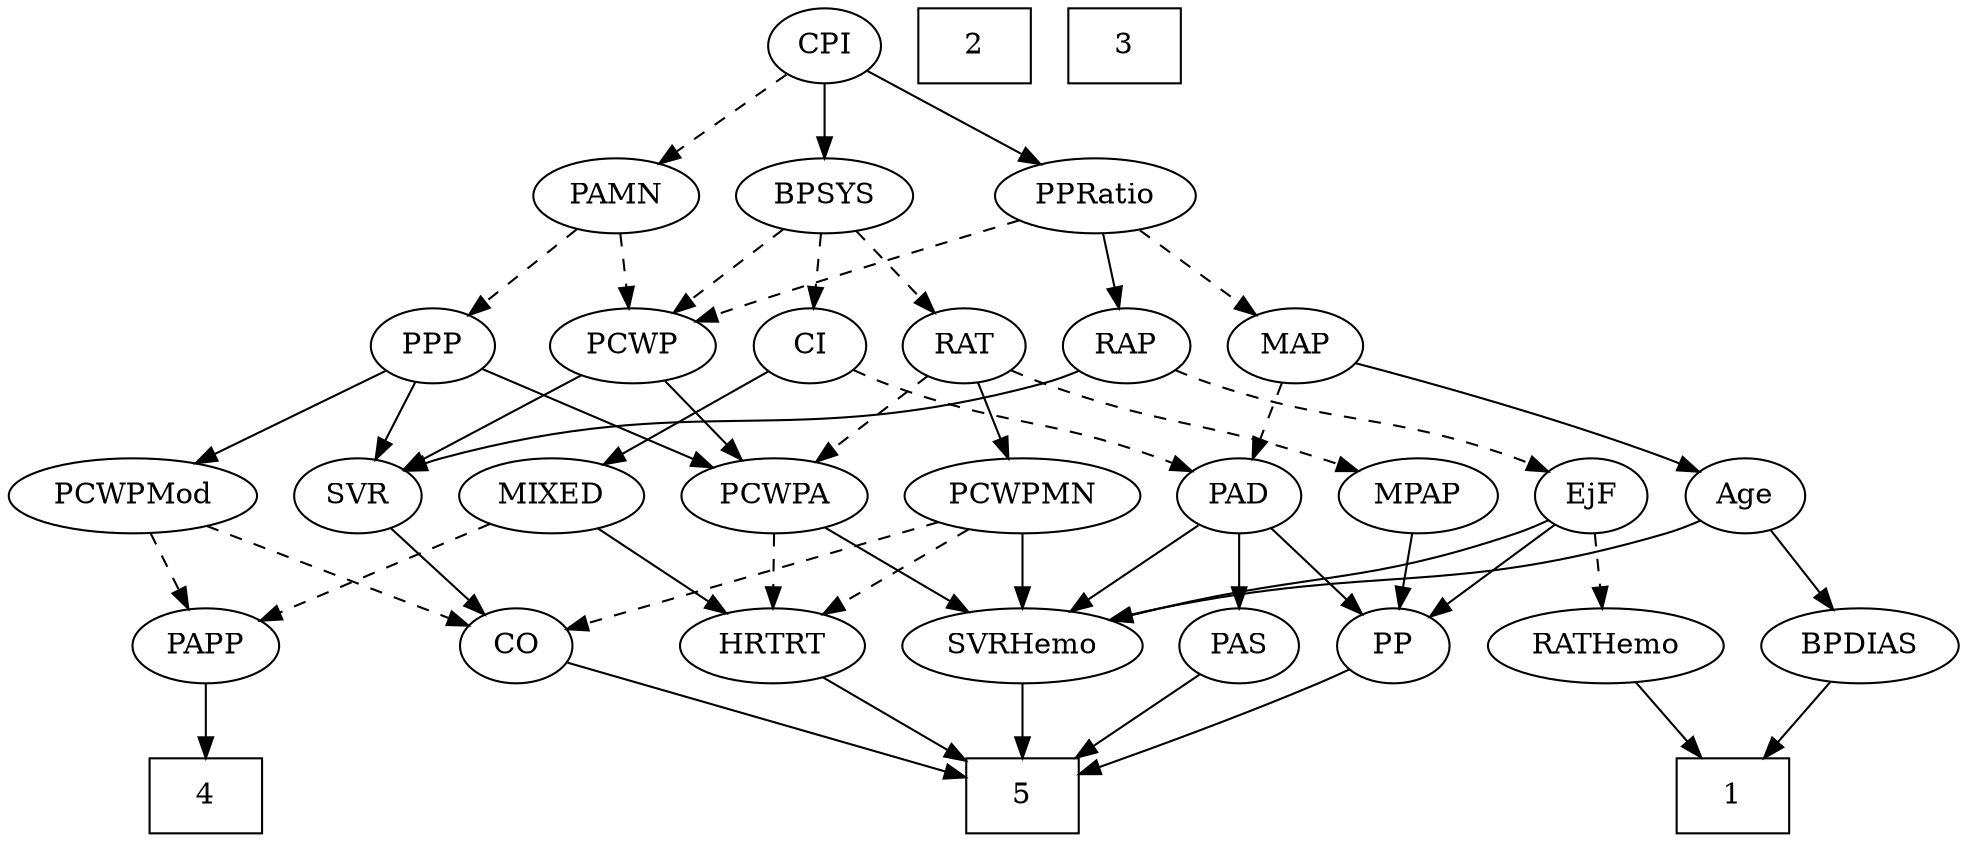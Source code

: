 strict digraph {
	graph [bb="0,0,861.54,396"];
	node [label="\N"];
	1	[height=0.5,
		pos="97.246,18",
		shape=box,
		width=0.75];
	2	[height=0.5,
		pos="503.25,378",
		shape=box,
		width=0.75];
	3	[height=0.5,
		pos="575.25,378",
		shape=box,
		width=0.75];
	4	[height=0.5,
		pos="766.25,18",
		shape=box,
		width=0.75];
	5	[height=0.5,
		pos="413.25,18",
		shape=box,
		width=0.75];
	Age	[height=0.5,
		pos="84.246,162",
		width=0.75];
	SVRHemo	[height=0.5,
		pos="413.25,90",
		width=1.3902];
	Age -> SVRHemo	[pos="e,376.61,102.34 104.78,150.06 109.74,147.77 115.09,145.58 120.25,144 220.87,113.21 251.48,130.61 354.25,108 358.35,107.1 362.58,\
106.07 366.81,104.98",
		style=solid];
	BPDIAS	[height=0.5,
		pos="42.246,90",
		width=1.1735];
	Age -> BPDIAS	[pos="e,52.325,107.8 74.716,145.12 69.654,136.68 63.309,126.1 57.574,116.55",
		style=solid];
	EjF	[height=0.5,
		pos="156.25,162",
		width=0.75];
	RATHemo	[height=0.5,
		pos="152.25,90",
		width=1.3721];
	EjF -> RATHemo	[pos="e,153.22,108.1 155.26,143.7 154.82,135.98 154.29,126.71 153.8,118.11",
		style=dashed];
	EjF -> SVRHemo	[pos="e,375.89,102.14 176.86,150.31 181.81,148.01 187.15,145.75 192.25,144 262.02,120.11 282.78,126.22 354.25,108 358.09,107.02 362.06,\
105.97 366.04,104.88",
		style=solid];
	PP	[height=0.5,
		pos="246.25,90",
		width=0.75];
	EjF -> PP	[pos="e,229.39,104.11 173.17,147.83 186.75,137.27 206,122.3 221.34,110.37",
		style=solid];
	RAP	[height=0.5,
		pos="341.25,234",
		width=0.77632];
	RAP -> EjF	[pos="e,177.36,173.54 319.75,222.28 315.02,220.08 310.01,217.87 305.25,216 256.2,196.7 241.3,199.3 192.25,180 190.41,179.28 188.54,178.51 \
186.66,177.71",
		style=dashed];
	SVR	[height=0.5,
		pos="393.25,162",
		width=0.77632];
	RAP -> SVR	[pos="e,381.74,178.49 352.79,217.46 359.52,208.4 368.15,196.79 375.71,186.61",
		style=solid];
	MIXED	[height=0.5,
		pos="821.25,162",
		width=1.1193];
	PAPP	[height=0.5,
		pos="766.25,90",
		width=0.88464];
	MIXED -> PAPP	[pos="e,778.56,106.67 808.49,144.76 801.45,135.8 792.58,124.51 784.78,114.59",
		style=dashed];
	HRTRT	[height=0.5,
		pos="596.25,90",
		width=1.1013];
	MIXED -> HRTRT	[pos="e,628.81,100.37 790.73,150.19 784.62,148.09 778.24,145.94 772.25,144 726.74,129.26 674.18,113.61 638.43,103.17",
		style=solid];
	MPAP	[height=0.5,
		pos="236.25,162",
		width=0.97491];
	MPAP -> PP	[pos="e,243.8,108.1 238.72,143.7 239.82,135.98 241.14,126.71 242.37,118.11",
		style=solid];
	BPSYS	[height=0.5,
		pos="523.25,306",
		width=1.0471];
	RAT	[height=0.5,
		pos="508.25,234",
		width=0.75827];
	BPSYS -> RAT	[pos="e,511.95,252.28 519.62,288.05 517.95,280.26 515.92,270.82 514.05,262.08",
		style=dashed];
	PCWP	[height=0.5,
		pos="428.25,234",
		width=0.97491];
	BPSYS -> PCWP	[pos="e,447.58,249.25 503.56,290.5 489.71,280.29 470.99,266.5 455.68,255.22",
		style=dashed];
	CI	[height=0.5,
		pos="652.25,234",
		width=0.75];
	BPSYS -> CI	[pos="e,631.81,246.09 547.21,292 568.6,280.39 599.99,263.36 622.88,250.93",
		style=dashed];
	PAD	[height=0.5,
		pos="318.25,162",
		width=0.79437];
	PAS	[height=0.5,
		pos="318.25,90",
		width=0.75];
	PAD -> PAS	[pos="e,318.25,108.1 318.25,143.7 318.25,135.98 318.25,126.71 318.25,118.11",
		style=solid];
	PAD -> SVRHemo	[pos="e,392.14,106.55 336.12,147.83 349.54,137.94 368.22,124.18 383.83,112.67",
		style=solid];
	PAD -> PP	[pos="e,261.15,105.49 303.33,146.5 293.29,136.73 279.87,123.69 268.57,112.7",
		style=solid];
	CO	[height=0.5,
		pos="508.25,90",
		width=0.75];
	CO -> 5	[pos="e,436.65,36.242 490.82,76.161 477.99,66.703 460.17,53.578 444.85,42.289",
		style=solid];
	PAS -> 5	[pos="e,389.85,36.242 335.67,76.161 348.51,66.703 366.32,53.578 381.64,42.289",
		style=solid];
	PAMN	[height=0.5,
		pos="431.25,306",
		width=1.011];
	PPP	[height=0.5,
		pos="580.25,234",
		width=0.75];
	PAMN -> PPP	[pos="e,558.93,245.08 456.84,293.02 479.75,282.29 514.25,266.12 544.25,252 546.03,251.16 547.86,250.3 549.71,249.43",
		style=dashed];
	PAMN -> PCWP	[pos="e,428.98,252.1 430.5,287.7 430.17,279.98 429.78,270.71 429.41,262.11",
		style=dashed];
	RATHemo -> 1	[pos="e,110.95,36.447 139.21,72.411 132.63,64.031 124.5,53.682 117.15,44.332",
		style=solid];
	CPI	[height=0.5,
		pos="431.25,378",
		width=0.75];
	CPI -> BPSYS	[pos="e,504.11,321.56 448.55,363.83 461.9,353.68 480.62,339.43 495.98,327.74",
		style=solid];
	CPI -> PAMN	[pos="e,431.25,324.1 431.25,359.7 431.25,351.98 431.25,342.71 431.25,334.11",
		style=dashed];
	PPRatio	[height=0.5,
		pos="337.25,306",
		width=1.1013];
	CPI -> PPRatio	[pos="e,357.13,321.8 413.57,363.83 400.01,353.74 381.05,339.62 365.41,327.98",
		style=solid];
	RAT -> MPAP	[pos="e,262.5,174.05 487.29,222.01 482.45,219.77 477.24,217.62 472.25,216 389.65,189.24 363.76,203.74 280.25,180 277.6,179.25 274.9,178.4 \
272.2,177.5",
		style=dashed];
	PCWPA	[height=0.5,
		pos="599.25,162",
		width=1.1555];
	RAT -> PCWPA	[pos="e,579.68,178.05 525.36,219.83 538.39,209.81 556.6,195.81 571.68,184.21",
		style=dashed];
	PCWPMN	[height=0.5,
		pos="489.25,162",
		width=1.3902];
	RAT -> PCWPMN	[pos="e,493.94,180.28 503.65,216.05 501.53,208.26 498.97,198.82 496.6,190.08",
		style=solid];
	SVR -> CO	[pos="e,488.74,102.88 413.02,148.97 431.48,137.73 459.23,120.84 480.02,108.18",
		style=solid];
	PCWPMod	[height=0.5,
		pos="711.25,162",
		width=1.4443];
	PCWPMod -> CO	[pos="e,529.95,100.91 672.77,149.74 639.3,139.66 589.64,124.05 547.25,108 544.68,107.03 542.04,105.98 539.39,104.9",
		style=dashed];
	PCWPMod -> PAPP	[pos="e,753.68,106.99 724.28,144.41 731.16,135.66 739.73,124.75 747.32,115.08",
		style=dashed];
	PCWPA -> SVRHemo	[pos="e,446.68,103.58 568.95,149.6 538.27,138.05 490.56,120.1 456.04,107.1",
		style=solid];
	PCWPA -> HRTRT	[pos="e,596.98,108.1 598.5,143.7 598.17,135.98 597.78,126.71 597.41,118.11",
		style=dashed];
	PCWPMN -> CO	[pos="e,503.69,107.79 493.85,144.05 495.99,136.14 498.6,126.54 501,117.69",
		style=dashed];
	PCWPMN -> SVRHemo	[pos="e,430.52,106.91 471.62,144.76 461.67,135.6 449.07,124 438.13,113.92",
		style=solid];
	PCWPMN -> HRTRT	[pos="e,574.43,105.27 512.2,145.98 527.89,135.72 548.84,122.01 565.91,110.85",
		style=dashed];
	SVRHemo -> 5	[pos="e,413.25,36.104 413.25,71.697 413.25,63.983 413.25,54.712 413.25,46.112",
		style=solid];
	BPDIAS -> 1	[pos="e,83.792,36.124 55.003,72.765 61.679,64.268 70,53.677 77.488,44.146",
		style=solid];
	MAP	[height=0.5,
		pos="265.25,234",
		width=0.84854];
	MAP -> Age	[pos="e,105.42,173.39 239.3,224.31 210.08,214.35 161.3,197.15 120.25,180 118.43,179.24 116.57,178.44 114.7,177.62",
		style=solid];
	MAP -> PAD	[pos="e,306.27,178.82 277.27,217.12 284.05,208.17 292.65,196.81 300.21,186.81",
		style=dashed];
	PP -> 5	[pos="e,386.21,29.419 267.48,78.731 272.31,76.462 277.43,74.107 282.25,72 313.83,58.167 350.22,43.548 376.62,33.176",
		style=solid];
	PPP -> SVR	[pos="e,414.97,173.53 559.13,222.45 554.3,220.19 549.14,217.92 544.25,216 494.78,196.61 479.82,199.13 430.25,180 428.37,179.27 426.45,\
178.5 424.52,177.7",
		style=solid];
	PPP -> PCWPMod	[pos="e,684.1,177.5 600.72,222.06 620.62,211.42 651.29,195.04 675.27,182.22",
		style=solid];
	PPP -> PCWPA	[pos="e,594.56,180.28 584.85,216.05 586.96,208.26 589.52,198.82 591.9,190.08",
		style=solid];
	PPRatio -> RAP	[pos="e,340.27,252.1 338.24,287.7 338.68,279.98 339.21,270.71 339.7,262.11",
		style=solid];
	PPRatio -> MAP	[pos="e,280.69,250.01 321.27,289.46 311.53,280 298.93,267.75 288.15,257.27",
		style=dashed];
	PPRatio -> PCWP	[pos="e,409.6,249.35 356.55,290.15 369.63,280.09 387.1,266.65 401.52,255.56",
		style=dashed];
	PCWP -> SVR	[pos="e,401.48,179.47 419.95,216.41 415.81,208.13 410.71,197.92 406.08,188.66",
		style=solid];
	PCWP -> PCWPA	[pos="e,570.14,174.91 454.97,222.06 483.31,210.46 528.37,192.01 560.59,178.83",
		style=solid];
	CI -> MIXED	[pos="e,792.78,174.79 674.69,223.7 702.39,212.23 749.93,192.54 783.33,178.7",
		style=solid];
	CI -> PAD	[pos="e,339.95,173.97 631.73,222 626.77,219.72 621.41,217.54 616.25,216 504.44,182.71 468.39,212.14 356.25,180 353.96,179.34 351.63,178.58 \
349.32,177.74",
		style=dashed];
	PAPP -> 4	[pos="e,766.25,36.104 766.25,71.697 766.25,63.983 766.25,54.712 766.25,46.112",
		style=solid];
	HRTRT -> 5	[pos="e,440.48,29.419 566.84,77.753 535.12,65.618 484.54,46.269 450.16,33.119",
		style=solid];
}
